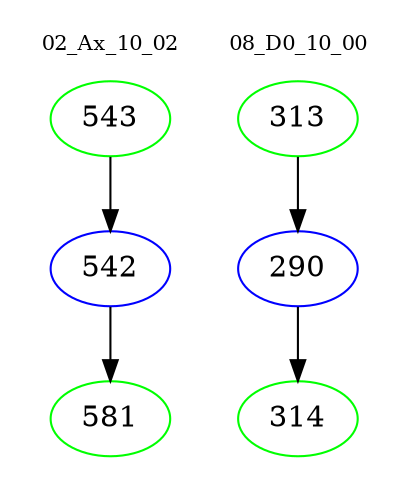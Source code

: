 digraph{
subgraph cluster_0 {
color = white
label = "02_Ax_10_02";
fontsize=10;
T0_543 [label="543", color="green"]
T0_543 -> T0_542 [color="black"]
T0_542 [label="542", color="blue"]
T0_542 -> T0_581 [color="black"]
T0_581 [label="581", color="green"]
}
subgraph cluster_1 {
color = white
label = "08_D0_10_00";
fontsize=10;
T1_313 [label="313", color="green"]
T1_313 -> T1_290 [color="black"]
T1_290 [label="290", color="blue"]
T1_290 -> T1_314 [color="black"]
T1_314 [label="314", color="green"]
}
}
